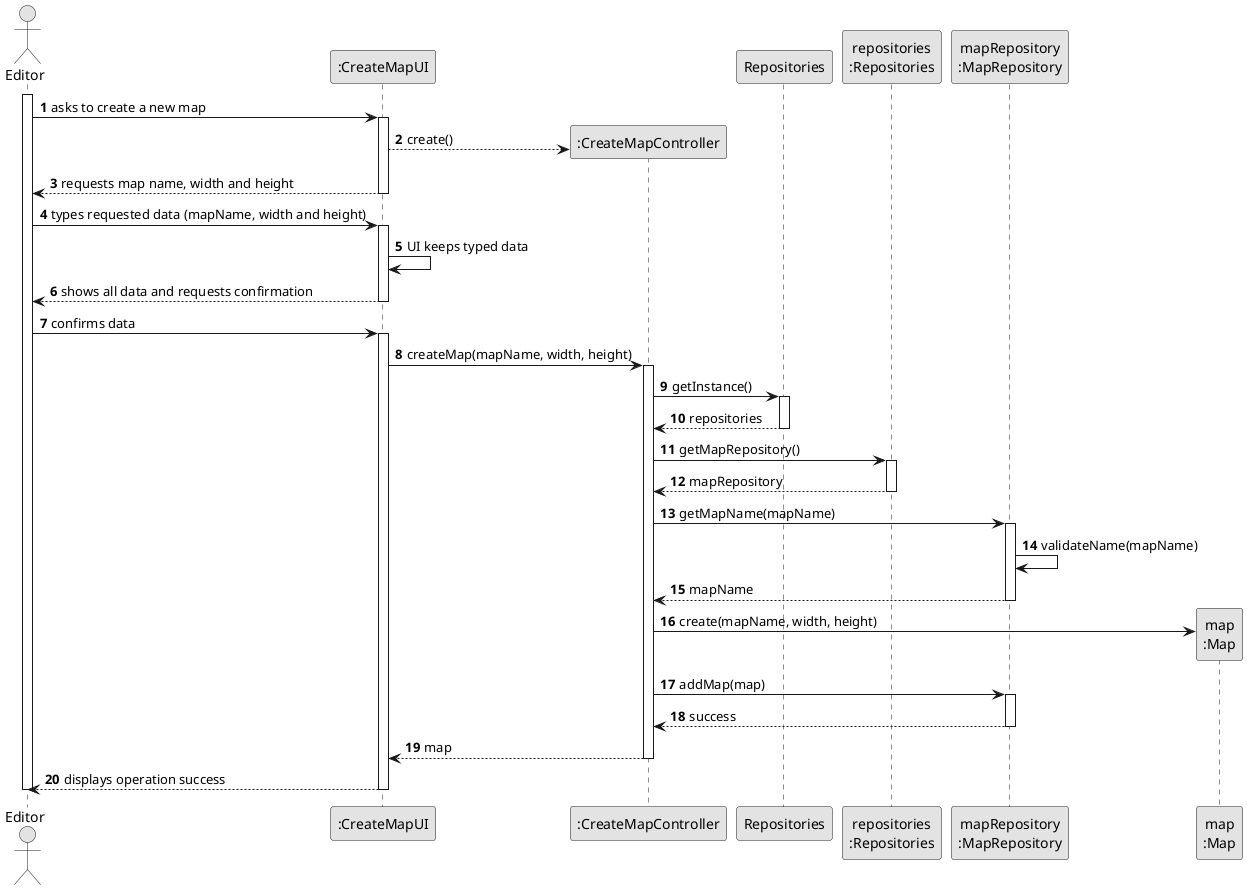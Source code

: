 @startuml
skinparam monochrome true
skinparam packageStyle rectangle
skinparam shadowing false

autonumber

actor "Editor" as EDITOR
participant ":CreateMapUI" as UI
participant ":CreateMapController" as CTRL
participant "Repositories" as REPOS
participant "repositories\n:Repositories" as REPOS_SINGLETON
participant "mapRepository\n:MapRepository" as MAP_REPO
participant "map\n:Map" as MAP

activate EDITOR

    EDITOR -> UI : asks to create a new map
    activate UI
        UI --> CTRL** : create()
        deactivate CTRL

        UI --> EDITOR : requests map name, width and height
    deactivate UI

EDITOR -> UI : types requested data (mapName, width and height)

activate UI
    UI -> UI : UI keeps typed data
    UI --> EDITOR : shows all data and requests confirmation
deactivate UI

EDITOR -> UI : confirms data
activate UI
    UI -> CTRL : createMap(mapName, width, height)
    activate CTRL

        CTRL -> REPOS : getInstance()
        activate REPOS
            REPOS --> CTRL : repositories
        deactivate REPOS

        CTRL -> REPOS_SINGLETON : getMapRepository()
        activate REPOS_SINGLETON
            REPOS_SINGLETON --> CTRL : mapRepository
        deactivate REPOS_SINGLETON

        CTRL -> MAP_REPO : getMapName(mapName)
                activate MAP_REPO
                    MAP_REPO -> MAP_REPO : validateName(mapName)
                    MAP_REPO --> CTRL : mapName

                deactivate MAP_REPO


        CTRL -> MAP** : create(mapName, width, height)
        CTRL -> MAP_REPO : addMap(map)
        activate MAP_REPO
            MAP_REPO --> CTRL : success
        deactivate MAP_REPO

        CTRL --> UI : map
    deactivate CTRL

    UI --> EDITOR : displays operation success
deactivate UI

deactivate EDITOR
@enduml